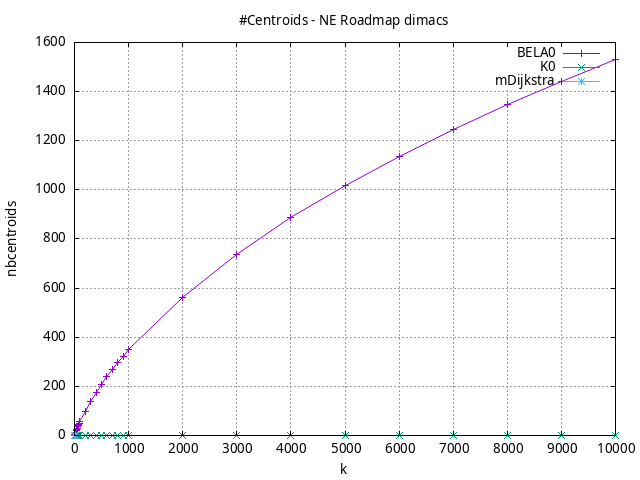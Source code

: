 #!/usr/bin/gnuplot
# -*- coding: utf-8 -*-
#
# results/roadmap/dimacs/NE/USA-road-d.NE.brute-force.nbcentroids.gnuplot
#
# Started on 01/09/2024 14:33:37
# Author: Carlos Linares López
set grid
set xlabel "k"
set ylabel "nbcentroids"

set title "#Centroids - NE Roadmap dimacs"

set terminal png enhanced font "Ariel,10"
set output 'USA-road-d.NE.brute-force.nbcentroids.png'

plot "-" title "BELA0"      with linesp, "-" title "K0"      with linesp, "-" title "mDijkstra"      with linesp

	1 1.0
	2 1.44
	3 2.21
	4 2.69
	5 3.52
	6 4.0
	7 4.79
	8 5.2
	9 6.05
	10 6.5
	20 12.65
	30 18.48
	40 24.16
	50 29.8
	60 34.95
	70 40.22
	80 45.42
	90 50.41
	100 55.07
	200 99.62
	300 138.61
	400 174.14
	500 207.3
	600 238.26
	700 267.63
	800 295.51
	900 322.35
	1000 349.0
	2000 563.42
	3000 737.54
	4000 885.79
	5000 1016.39
	6000 1135.56
	7000 1246.41
	8000 1347.5
	9000 1442.73
	10000 1531.9
end
	1 0.0
	2 0.0
	3 0.0
	4 0.0
	5 0.0
	6 0.0
	7 0.0
	8 0.0
	9 0.0
	10 0.0
	20 0.0
	30 0.0
	40 0.0
	50 0.0
	60 0.0
	70 0.0
	80 0.0
	90 0.0
	100 0.0
	200 0.0
	300 0.0
	400 0.0
	500 0.0
	600 0.0
	700 0.0
	800 0.0
	900 0.0
	1000 0.0
	2000 0.0
	3000 0.0
	4000 0.0
	5000 0.0
	6000 0.0
	7000 0.0
	8000 0.0
	9000 0.0
	10000 0.0
end
	1 0.0
	2 0.0
	3 0.0
	4 0.0
	5 0.0
	6 0.0
	7 0.0
	8 0.0
	9 0.0
	10 0.0
end

